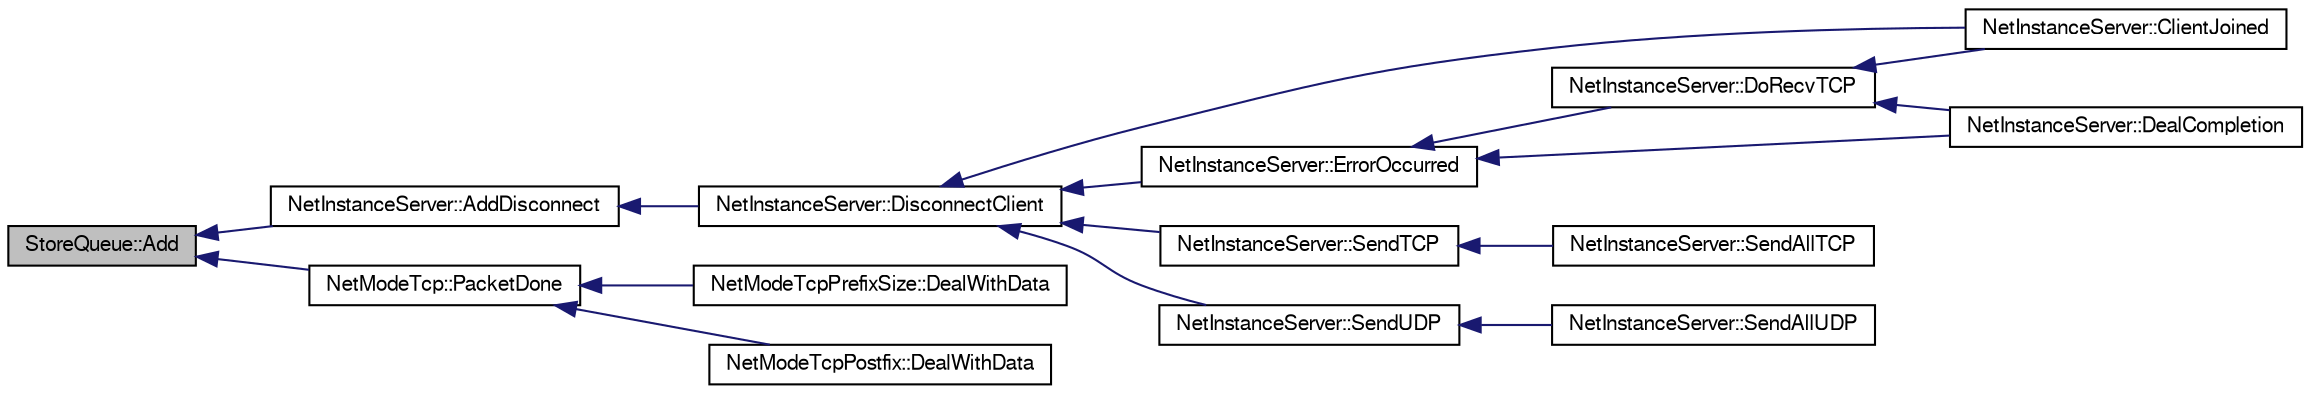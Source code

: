 digraph G
{
  edge [fontname="FreeSans",fontsize="10",labelfontname="FreeSans",labelfontsize="10"];
  node [fontname="FreeSans",fontsize="10",shape=record];
  rankdir=LR;
  Node1 [label="StoreQueue::Add",height=0.2,width=0.4,color="black", fillcolor="grey75", style="filled" fontcolor="black"];
  Node1 -> Node2 [dir=back,color="midnightblue",fontsize="10",style="solid",fontname="FreeSans"];
  Node2 [label="NetInstanceServer::AddDisconnect",height=0.2,width=0.4,color="black", fillcolor="white", style="filled",URL="$class_net_instance_server.html#ad3ddeb6490be9a07235582b221b1f4aa"];
  Node2 -> Node3 [dir=back,color="midnightblue",fontsize="10",style="solid",fontname="FreeSans"];
  Node3 [label="NetInstanceServer::DisconnectClient",height=0.2,width=0.4,color="black", fillcolor="white", style="filled",URL="$class_net_instance_server.html#a829d4b9f650dee1bab95b492fd712d76"];
  Node3 -> Node4 [dir=back,color="midnightblue",fontsize="10",style="solid",fontname="FreeSans"];
  Node4 [label="NetInstanceServer::ClientJoined",height=0.2,width=0.4,color="black", fillcolor="white", style="filled",URL="$class_net_instance_server.html#ae60d538ba4e1f31b8ae955be2ab6168e"];
  Node3 -> Node5 [dir=back,color="midnightblue",fontsize="10",style="solid",fontname="FreeSans"];
  Node5 [label="NetInstanceServer::ErrorOccurred",height=0.2,width=0.4,color="black", fillcolor="white", style="filled",URL="$class_net_instance_server.html#a8ac63460d0caceb3d682156a68af5750"];
  Node5 -> Node6 [dir=back,color="midnightblue",fontsize="10",style="solid",fontname="FreeSans"];
  Node6 [label="NetInstanceServer::DealCompletion",height=0.2,width=0.4,color="black", fillcolor="white", style="filled",URL="$class_net_instance_server.html#ab4c3cb083bd951db393538c811d6e4bd"];
  Node5 -> Node7 [dir=back,color="midnightblue",fontsize="10",style="solid",fontname="FreeSans"];
  Node7 [label="NetInstanceServer::DoRecvTCP",height=0.2,width=0.4,color="black", fillcolor="white", style="filled",URL="$class_net_instance_server.html#a2081ea66b6d11cece73244bc71608e7a"];
  Node7 -> Node4 [dir=back,color="midnightblue",fontsize="10",style="solid",fontname="FreeSans"];
  Node7 -> Node6 [dir=back,color="midnightblue",fontsize="10",style="solid",fontname="FreeSans"];
  Node3 -> Node8 [dir=back,color="midnightblue",fontsize="10",style="solid",fontname="FreeSans"];
  Node8 [label="NetInstanceServer::SendTCP",height=0.2,width=0.4,color="black", fillcolor="white", style="filled",URL="$class_net_instance_server.html#a55852acdfb0b846a1855fec81b9c987b"];
  Node8 -> Node9 [dir=back,color="midnightblue",fontsize="10",style="solid",fontname="FreeSans"];
  Node9 [label="NetInstanceServer::SendAllTCP",height=0.2,width=0.4,color="black", fillcolor="white", style="filled",URL="$class_net_instance_server.html#ae506c49343433af84b2a714d2f3355b1"];
  Node3 -> Node10 [dir=back,color="midnightblue",fontsize="10",style="solid",fontname="FreeSans"];
  Node10 [label="NetInstanceServer::SendUDP",height=0.2,width=0.4,color="black", fillcolor="white", style="filled",URL="$class_net_instance_server.html#a600040cc42f832f39fd2e69a24dd5835"];
  Node10 -> Node11 [dir=back,color="midnightblue",fontsize="10",style="solid",fontname="FreeSans"];
  Node11 [label="NetInstanceServer::SendAllUDP",height=0.2,width=0.4,color="black", fillcolor="white", style="filled",URL="$class_net_instance_server.html#a33ab5a54c2b8d4c28dcf79373b5188c9"];
  Node1 -> Node12 [dir=back,color="midnightblue",fontsize="10",style="solid",fontname="FreeSans"];
  Node12 [label="NetModeTcp::PacketDone",height=0.2,width=0.4,color="black", fillcolor="white", style="filled",URL="$class_net_mode_tcp.html#ae2b4e1f46d694da79c2c21922537a2bf"];
  Node12 -> Node13 [dir=back,color="midnightblue",fontsize="10",style="solid",fontname="FreeSans"];
  Node13 [label="NetModeTcpPrefixSize::DealWithData",height=0.2,width=0.4,color="black", fillcolor="white", style="filled",URL="$class_net_mode_tcp_prefix_size.html#abd5057023c26ead45d476cf801fbb6ce"];
  Node12 -> Node14 [dir=back,color="midnightblue",fontsize="10",style="solid",fontname="FreeSans"];
  Node14 [label="NetModeTcpPostfix::DealWithData",height=0.2,width=0.4,color="black", fillcolor="white", style="filled",URL="$class_net_mode_tcp_postfix.html#abdbf83ca6a2d99bd37f20fbd731c03f7"];
}
